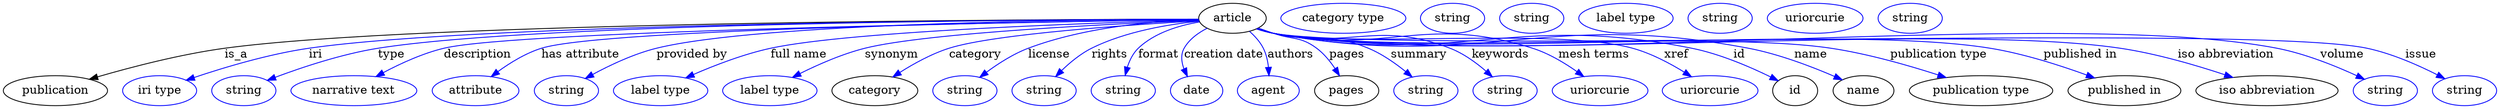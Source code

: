digraph {
	graph [bb="0,0,2983.7,123"];
	node [label="\N"];
	article	[height=0.5,
		label=article,
		pos="1471.4,105",
		width=1.1193];
	publication	[height=0.5,
		pos="62.394,18",
		width=1.7332];
	article -> publication	[label=is_a,
		lp="279.39,61.5",
		pos="e,103.11,31.744 1431.1,103.98 1248.5,103.71 498.11,100.67 265.39,69 212.57,61.811 153.53,46.41 112.8,34.588"];
	iri	[color=blue,
		height=0.5,
		label="iri type",
		pos="187.39,18",
		width=1.2277];
	article -> iri	[color=blue,
		label=iri,
		lp="374.39,61.5",
		pos="e,219.2,30.548 1431,103.94 1257.9,103.52 577.92,99.864 366.39,69 318.24,61.974 264.7,45.872 228.83,33.827",
		style=solid];
	type	[color=blue,
		height=0.5,
		label=string,
		pos="288.39,18",
		width=1.0652];
	article -> type	[color=blue,
		label=type,
		lp="464.39,61.5",
		pos="e,316.42,30.444 1431,103.98 1265.9,103.67 642.57,100.41 448.39,69 405.31,62.03 357.79,46.065 325.82,34.037",
		style=solid];
	description	[color=blue,
		height=0.5,
		label="narrative text",
		pos="420.39,18",
		width=2.0943];
	article -> description	[color=blue,
		label=description,
		lp="566.89,61.5",
		pos="e,446.73,35.111 1431.1,103.46 1262,101.07 615.02,90.584 526.39,69 501.54,62.946 475.52,50.776 455.49,39.959",
		style=solid];
	"has attribute"	[color=blue,
		height=0.5,
		label=attribute,
		pos="565.39,18",
		width=1.4443];
	article -> "has attribute"	[color=blue,
		label="has attribute",
		lp="690.39,61.5",
		pos="e,583.82,34.841 1431.1,103.53 1275.5,101.55 718.81,92.836 643.39,69 624.85,63.139 606.42,51.661 592.14,41.179",
		style=solid];
	"provided by"	[color=blue,
		height=0.5,
		label=string,
		pos="673.39,18",
		width=1.0652];
	article -> "provided by"	[color=blue,
		label="provided by",
		lp="823.89,61.5",
		pos="e,696.04,32.621 1430.9,103.96 1302.6,103.54 905.7,99.701 781.39,69 754.31,62.311 725.75,48.769 704.81,37.464",
		style=solid];
	"full name"	[color=blue,
		height=0.5,
		label="label type",
		pos="786.39,18",
		width=1.5707];
	article -> "full name"	[color=blue,
		label="full name",
		lp="951.89,61.5",
		pos="e,816.54,33.393 1431.1,103.01 1320.9,100.05 1016.3,90.14 918.39,69 886.32,62.075 851.69,48.716 825.95,37.548",
		style=solid];
	synonym	[color=blue,
		height=0.5,
		label="label type",
		pos="917.39,18",
		width=1.5707];
	article -> synonym	[color=blue,
		label=synonym,
		lp="1062.4,61.5",
		pos="e,944.33,34.029 1431.2,102.54 1337.3,98.848 1105.7,88.056 1030.4,69 1003.6,62.214 975.12,49.582 953.46,38.713",
		style=solid];
	category	[height=0.5,
		pos="1043.4,18",
		width=1.4263];
	article -> category	[color=blue,
		label=category,
		lp="1162.9,61.5",
		pos="e,1064.6,34.431 1431.5,101.96 1354.1,97.652 1186.4,86.584 1131.4,69 1110.8,62.404 1089.6,50.578 1073.2,40.083",
		style=solid];
	license	[color=blue,
		height=0.5,
		label=string,
		pos="1151.4,18",
		width=1.0652];
	article -> license	[color=blue,
		label=license,
		lp="1251.4,61.5",
		pos="e,1169.2,34.245 1431,103.66 1381.3,102.03 1295,95.223 1226.4,69 1208.7,62.247 1191,50.72 1177.2,40.435",
		style=solid];
	rights	[color=blue,
		height=0.5,
		label=string,
		pos="1246.4,18",
		width=1.0652];
	article -> rights	[color=blue,
		label=rights,
		lp="1323.9,61.5",
		pos="e,1260,34.962 1431.6,101.61 1396,98.15 1343.5,89.687 1302.4,69 1289.4,62.431 1277,52.034 1267.2,42.419",
		style=solid];
	format	[color=blue,
		height=0.5,
		label=string,
		pos="1341.4,18",
		width=1.0652];
	article -> format	[color=blue,
		label=format,
		lp="1382.9,61.5",
		pos="e,1343.3,36.406 1432,100.76 1407.9,96.817 1378,88.12 1358.4,69 1352.1,62.909 1348.2,54.427 1345.7,46.177",
		style=solid];
	"creation date"	[color=blue,
		height=0.5,
		label=date,
		pos="1429.4,18",
		width=0.86659];
	article -> "creation date"	[color=blue,
		label="creation date",
		lp="1460.9,61.5",
		pos="e,1417.9,34.997 1441,93.058 1430.3,87.574 1419.5,79.754 1413.4,69 1409.1,61.356 1410.3,52.386 1413.4,44.171",
		style=solid];
	authors	[color=blue,
		height=0.5,
		label=agent,
		pos="1515.4,18",
		width=1.0291];
	article -> authors	[color=blue,
		label=authors,
		lp="1540.9,61.5",
		pos="e,1515.8,36.054 1491.7,89.261 1498.1,83.636 1504.4,76.702 1508.4,69 1512,62.037 1513.9,53.842 1514.9,46.124",
		style=solid];
	pages	[height=0.5,
		pos="1608.4,18",
		width=1.0652];
	article -> pages	[color=blue,
		label=pages,
		lp="1608.9,61.5",
		pos="e,1599.8,35.933 1502.2,93.296 1508.3,91.207 1514.5,89.034 1520.4,87 1543.5,78.992 1552.8,83.606 1572.4,69 1581.1,62.484 1588.6,53.223 \
1594.5,44.439",
		style=solid];
	summary	[color=blue,
		height=0.5,
		label=string,
		pos="1703.4,18",
		width=1.0652];
	article -> summary	[color=blue,
		label=summary,
		lp="1694.9,61.5",
		pos="e,1686.9,34.429 1501.2,92.718 1507.5,90.608 1514.1,88.574 1520.4,87 1570.2,74.545 1587,88.589 1634.4,69 1650.7,62.28 1666.7,51.011 \
1679.2,40.87",
		style=solid];
	keywords	[color=blue,
		height=0.5,
		label=string,
		pos="1798.4,18",
		width=1.0652];
	article -> keywords	[color=blue,
		label=keywords,
		lp="1792.9,61.5",
		pos="e,1783.2,34.595 1500.6,92.54 1507,90.389 1513.9,88.385 1520.4,87 1612.9,67.35 1644.1,102.89 1732.4,69 1748.3,62.889 1763.7,51.705 \
1775.5,41.462",
		style=solid];
	"mesh terms"	[color=blue,
		height=0.5,
		label=uriorcurie,
		pos="1912.4,18",
		width=1.5887];
	article -> "mesh terms"	[color=blue,
		label="mesh terms",
		lp="1904.9,61.5",
		pos="e,1892.8,34.985 1500.6,92.407 1507,90.264 1513.9,88.297 1520.4,87 1656.2,60.053 1699.3,110.63 1831.4,69 1850.5,62.977 1869.7,51.448 \
1884.6,40.978",
		style=solid];
	xref	[color=blue,
		height=0.5,
		label=uriorcurie,
		pos="2044.4,18",
		width=1.5887];
	article -> xref	[color=blue,
		label=xref,
		lp="2003.9,61.5",
		pos="e,2021.9,34.843 1500.3,92.414 1506.8,90.242 1513.8,88.261 1520.4,87 1614.6,69.099 1858.9,94.34 1951.4,69 1973.4,62.975 1995.9,51.009 \
2013.3,40.294",
		style=solid];
	id	[height=0.5,
		pos="2146.4,18",
		width=0.75];
	article -> id	[color=blue,
		label=id,
		lp="2079.4,61.5",
		pos="e,2126.1,29.953 1500.3,92.384 1506.8,90.215 1513.8,88.242 1520.4,87 1739.8,45.957 1803.5,112.76 2022.4,69 2056.2,62.251 2092.4,46.54 \
2116.9,34.517",
		style=solid];
	name	[height=0.5,
		pos="2227.4,18",
		width=1.011];
	article -> name	[color=blue,
		label=name,
		lp="2164.4,61.5",
		pos="e,2201.8,31.173 1500.3,92.363 1506.8,90.195 1513.8,88.227 1520.4,87 1769.6,40.936 1841.4,116.37 2090.4,69 2126.3,62.173 2165.2,47.159 \
2192.4,35.355",
		style=solid];
	"publication type"	[height=0.5,
		pos="2367.4,18",
		width=2.3831];
	article -> "publication type"	[color=blue,
		label="publication type",
		lp="2316.4,61.5",
		pos="e,2325.7,33.787 1500.3,92.34 1506.8,90.173 1513.8,88.212 1520.4,87 1666.5,60.35 2041.6,91.142 2188.4,69 2232.3,62.382 2280.7,48.438 \
2316.1,36.953",
		style=solid];
	"published in"	[height=0.5,
		pos="2538.4,18",
		width=1.8776];
	article -> "published in"	[color=blue,
		label="published in",
		lp="2485.4,61.5",
		pos="e,2502.6,33.401 1500.3,92.31 1506.8,90.145 1513.7,88.192 1520.4,87 1708.1,53.334 2190.2,99.747 2378.4,69 2418.1,62.515 2461.6,48.46 \
2493.2,36.898",
		style=solid];
	"iso abbreviation"	[height=0.5,
		pos="2709.4,18",
		width=2.3651];
	article -> "iso abbreviation"	[color=blue,
		label="iso abbreviation",
		lp="2659.9,61.5",
		pos="e,2668.5,33.902 1500.3,92.294 1506.8,90.13 1513.7,88.181 1520.4,87 1742.1,47.61 2310.7,102.04 2533.4,69 2576.4,62.615 2623.8,48.748 \
2658.5,37.233",
		style=solid];
	volume	[color=blue,
		height=0.5,
		label=string,
		pos="2850.4,18",
		width=1.0652];
	article -> volume	[color=blue,
		label=volume,
		lp="2798.4,61.5",
		pos="e,2825.5,31.72 1500.3,92.28 1506.8,90.117 1513.7,88.172 1520.4,87 1783.3,40.668 2459.4,120.03 2721.4,69 2754.8,62.485 2790.8,47.834 \
2816.3,36.066",
		style=solid];
	issue	[color=blue,
		height=0.5,
		label=string,
		pos="2945.4,18",
		width=1.0652];
	article -> issue	[color=blue,
		label=issue,
		lp="2892.9,61.5",
		pos="e,2921.7,32.424 1500.3,92.274 1506.8,90.111 1513.7,88.168 1520.4,87 1663.6,61.858 2686.2,99.13 2828.4,69 2858.2,62.681 2889.9,48.648 \
2912.7,37.051",
		style=solid];
	"named thing_category"	[color=blue,
		height=0.5,
		label="category type",
		pos="1604.4,105",
		width=2.0762];
	publication_pages	[color=blue,
		height=0.5,
		label=string,
		pos="1735.4,105",
		width=1.0652];
	publication_id	[color=blue,
		height=0.5,
		label=string,
		pos="1830.4,105",
		width=1.0652];
	publication_name	[color=blue,
		height=0.5,
		label="label type",
		pos="1943.4,105",
		width=1.5707];
	"publication_publication type"	[color=blue,
		height=0.5,
		label=string,
		pos="2056.4,105",
		width=1.0652];
	"article_published in"	[color=blue,
		height=0.5,
		label=uriorcurie,
		pos="2170.4,105",
		width=1.5887];
	"article_iso abbreviation"	[color=blue,
		height=0.5,
		label=string,
		pos="2284.4,105",
		width=1.0652];
}
